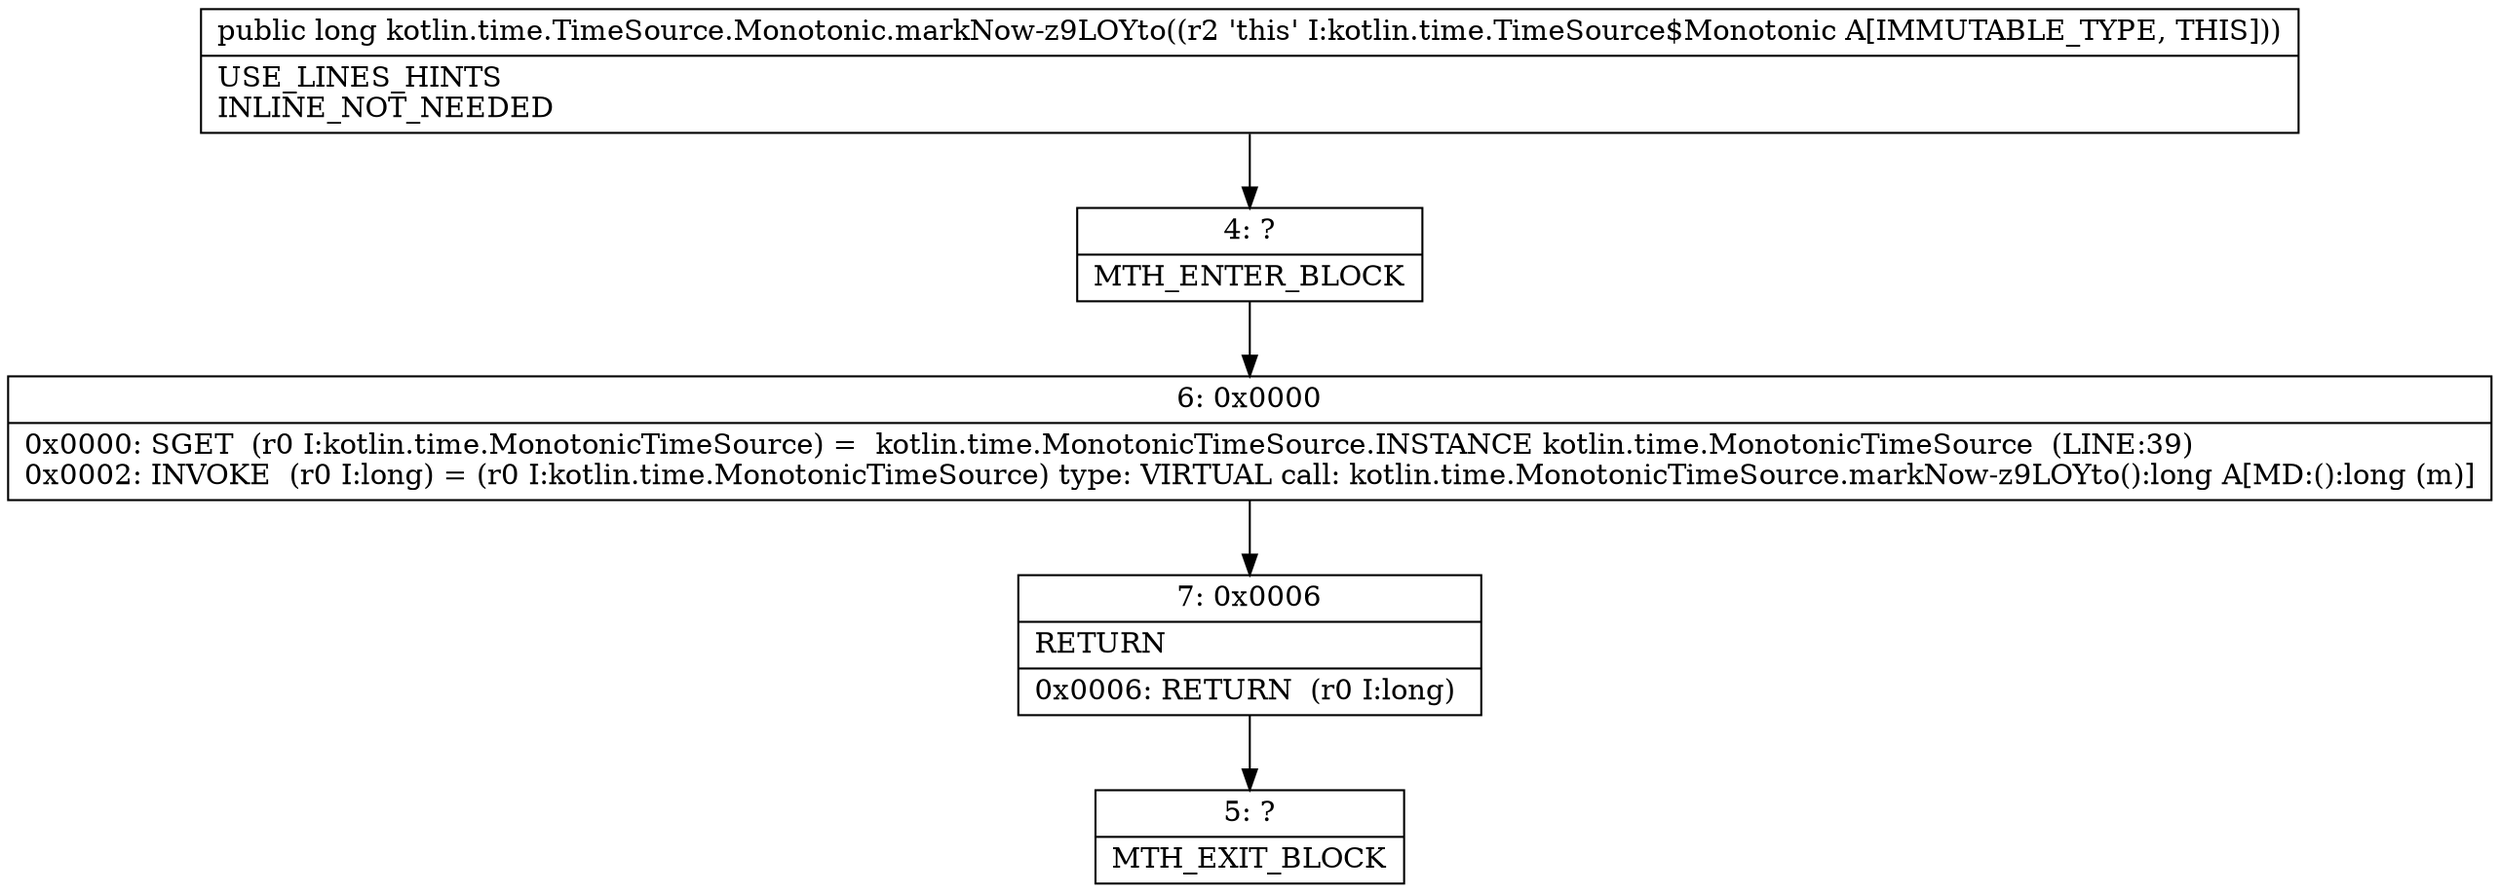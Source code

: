 digraph "CFG forkotlin.time.TimeSource.Monotonic.markNow\-z9LOYto()J" {
Node_4 [shape=record,label="{4\:\ ?|MTH_ENTER_BLOCK\l}"];
Node_6 [shape=record,label="{6\:\ 0x0000|0x0000: SGET  (r0 I:kotlin.time.MonotonicTimeSource) =  kotlin.time.MonotonicTimeSource.INSTANCE kotlin.time.MonotonicTimeSource  (LINE:39)\l0x0002: INVOKE  (r0 I:long) = (r0 I:kotlin.time.MonotonicTimeSource) type: VIRTUAL call: kotlin.time.MonotonicTimeSource.markNow\-z9LOYto():long A[MD:():long (m)]\l}"];
Node_7 [shape=record,label="{7\:\ 0x0006|RETURN\l|0x0006: RETURN  (r0 I:long) \l}"];
Node_5 [shape=record,label="{5\:\ ?|MTH_EXIT_BLOCK\l}"];
MethodNode[shape=record,label="{public long kotlin.time.TimeSource.Monotonic.markNow\-z9LOYto((r2 'this' I:kotlin.time.TimeSource$Monotonic A[IMMUTABLE_TYPE, THIS]))  | USE_LINES_HINTS\lINLINE_NOT_NEEDED\l}"];
MethodNode -> Node_4;Node_4 -> Node_6;
Node_6 -> Node_7;
Node_7 -> Node_5;
}

